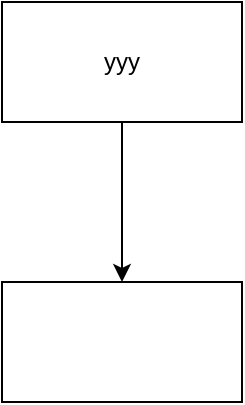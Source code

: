 <mxfile version="13.1.3">
    <diagram id="6hGFLwfOUW9BJ-s0fimq" name="Page-1">
        <mxGraphModel dx="636" dy="441" grid="1" gridSize="10" guides="1" tooltips="1" connect="1" arrows="1" fold="1" page="1" pageScale="1" pageWidth="827" pageHeight="1169" math="0" shadow="0">
            <root>
                <mxCell id="0"/>
                <mxCell id="1" parent="0"/>
                <mxCell id="4" value="" style="edgeStyle=orthogonalEdgeStyle;rounded=0;orthogonalLoop=1;jettySize=auto;html=1;" edge="1" parent="1" source="2" target="3">
                    <mxGeometry relative="1" as="geometry"/>
                </mxCell>
                <mxCell id="2" value="yyy" style="rounded=0;whiteSpace=wrap;html=1;" vertex="1" parent="1">
                    <mxGeometry x="60" y="50" width="120" height="60" as="geometry"/>
                </mxCell>
                <mxCell id="3" value="" style="rounded=0;whiteSpace=wrap;html=1;" vertex="1" parent="1">
                    <mxGeometry x="60" y="190" width="120" height="60" as="geometry"/>
                </mxCell>
            </root>
        </mxGraphModel>
    </diagram>
</mxfile>